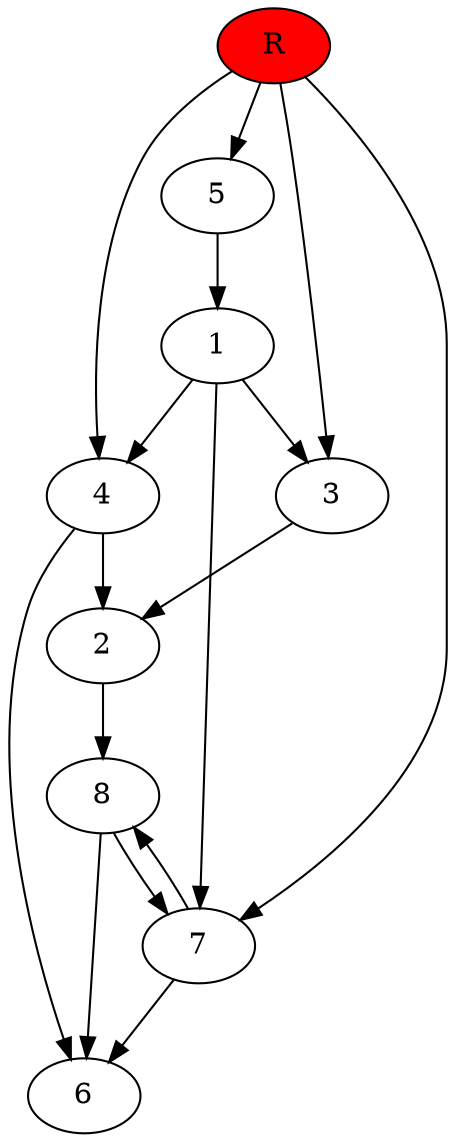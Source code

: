 digraph prb14093 {
	1
	2
	3
	4
	5
	6
	7
	8
	R [fillcolor="#ff0000" style=filled]
	1 -> 3
	1 -> 4
	1 -> 7
	2 -> 8
	3 -> 2
	4 -> 2
	4 -> 6
	5 -> 1
	7 -> 6
	7 -> 8
	8 -> 6
	8 -> 7
	R -> 3
	R -> 4
	R -> 5
	R -> 7
}
